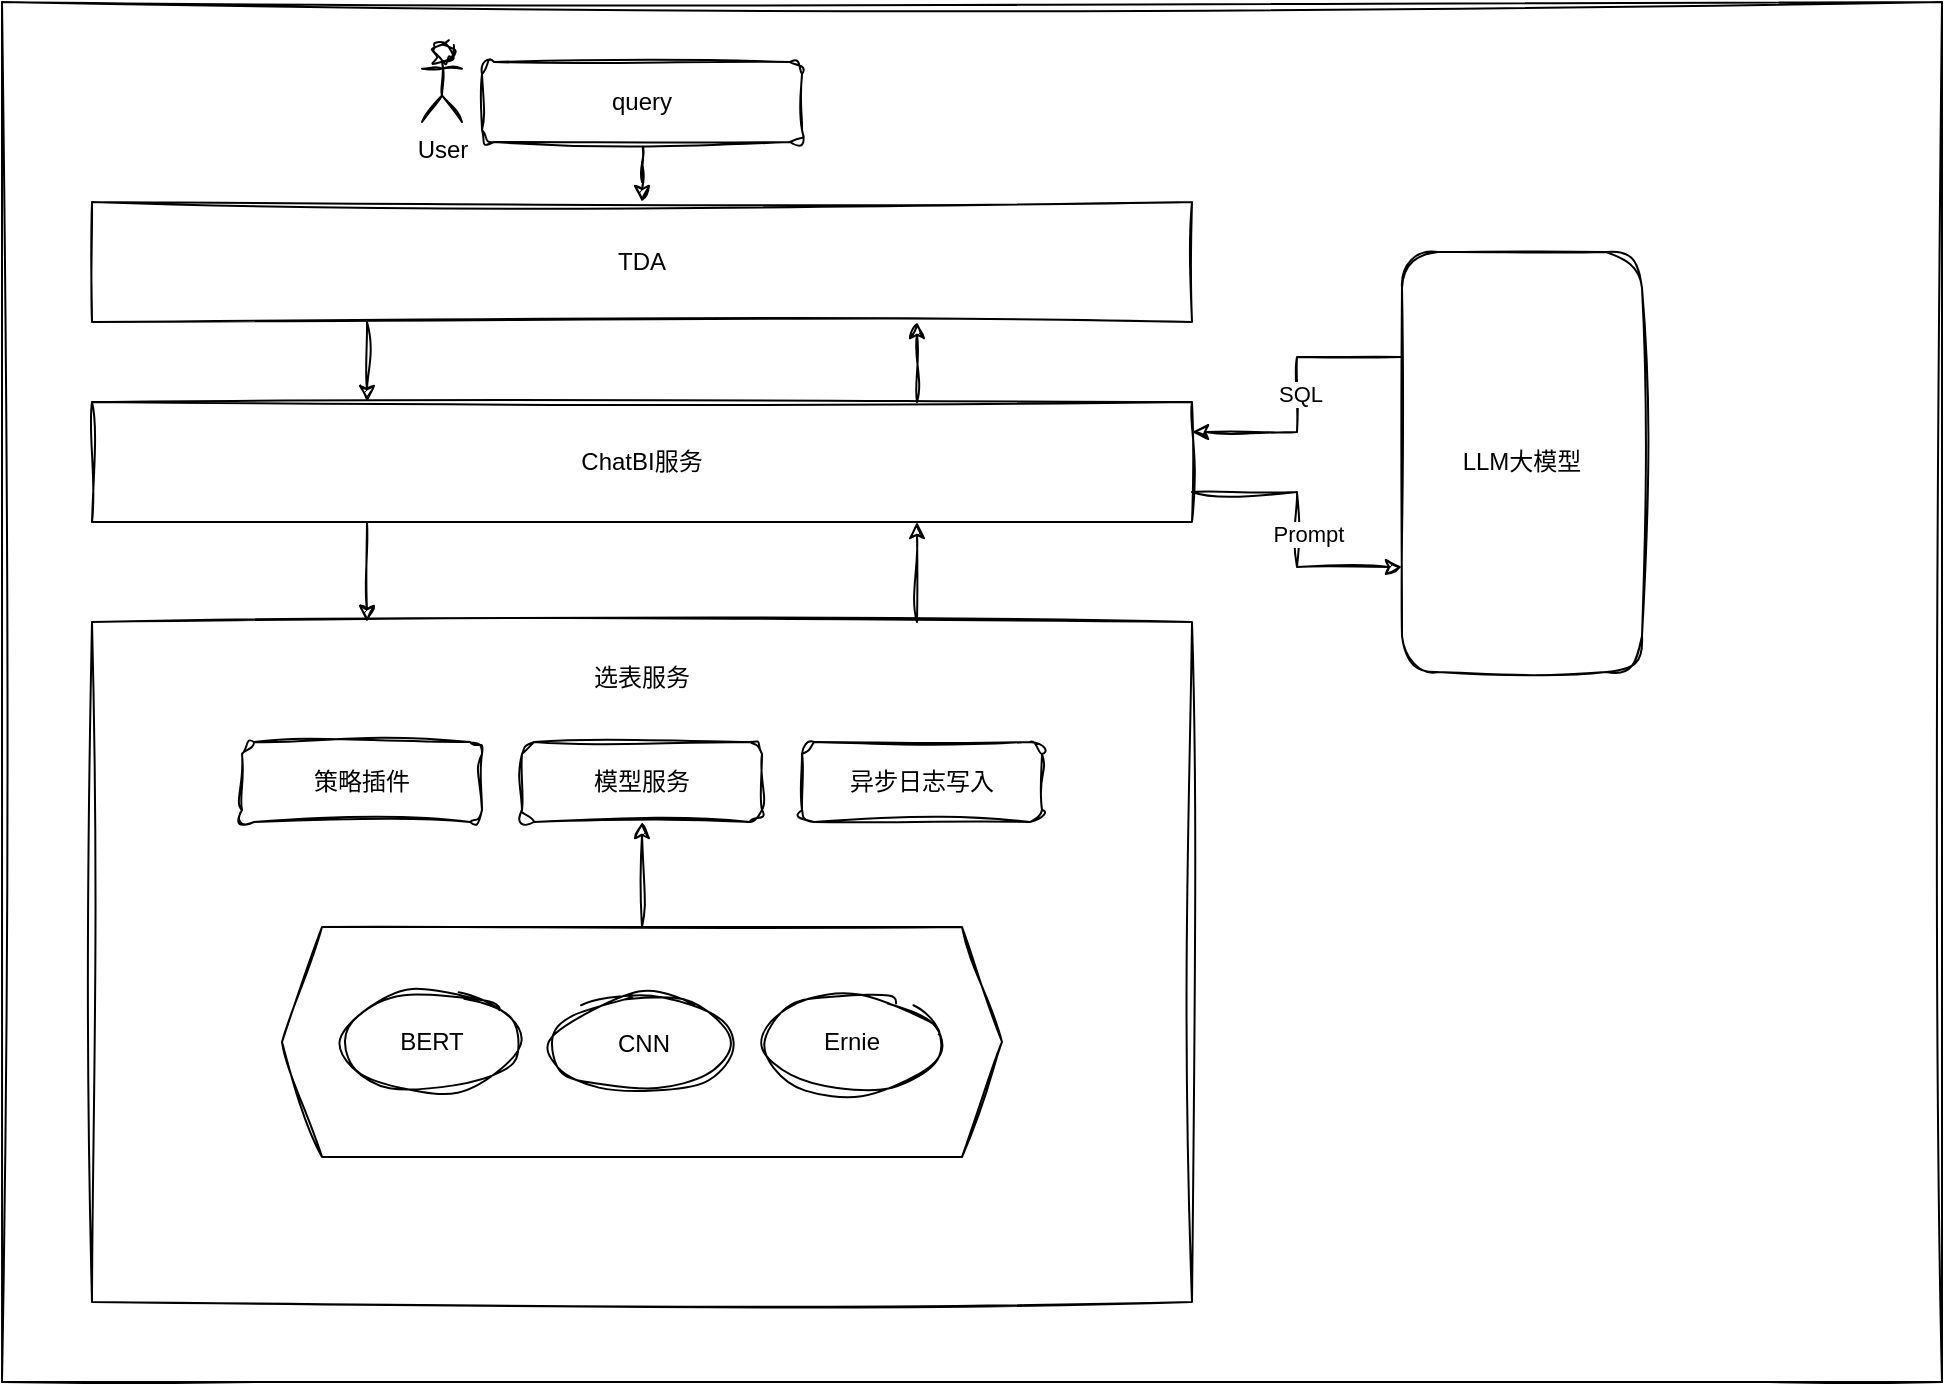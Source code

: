 <mxfile version="24.0.1" type="github">
  <diagram id="C5RBs43oDa-KdzZeNtuy" name="Page-1">
    <mxGraphModel dx="1434" dy="761" grid="1" gridSize="10" guides="1" tooltips="1" connect="1" arrows="1" fold="1" page="1" pageScale="1" pageWidth="827" pageHeight="1169" math="0" shadow="0">
      <root>
        <mxCell id="WIyWlLk6GJQsqaUBKTNV-0" />
        <mxCell id="WIyWlLk6GJQsqaUBKTNV-1" parent="WIyWlLk6GJQsqaUBKTNV-0" />
        <mxCell id="ebe6CAPBfRJyWC64Laac-6" value="" style="rounded=0;whiteSpace=wrap;html=1;sketch=1;hachureGap=4;jiggle=2;curveFitting=1;" vertex="1" parent="WIyWlLk6GJQsqaUBKTNV-1">
          <mxGeometry x="70" width="970" height="690" as="geometry" />
        </mxCell>
        <mxCell id="QnterGlmtUt3-5TKs0jL-2" style="edgeStyle=orthogonalEdgeStyle;rounded=0;sketch=1;hachureGap=4;jiggle=2;curveFitting=1;orthogonalLoop=1;jettySize=auto;html=1;exitX=0.5;exitY=1;exitDx=0;exitDy=0;" parent="WIyWlLk6GJQsqaUBKTNV-1" source="WIyWlLk6GJQsqaUBKTNV-3" target="QnterGlmtUt3-5TKs0jL-0" edge="1">
          <mxGeometry relative="1" as="geometry" />
        </mxCell>
        <mxCell id="WIyWlLk6GJQsqaUBKTNV-3" value="query" style="rounded=1;whiteSpace=wrap;html=1;fontSize=12;glass=0;strokeWidth=1;shadow=0;sketch=1;curveFitting=1;jiggle=2;" parent="WIyWlLk6GJQsqaUBKTNV-1" vertex="1">
          <mxGeometry x="310" y="30" width="160" height="40" as="geometry" />
        </mxCell>
        <mxCell id="QnterGlmtUt3-5TKs0jL-0" value="TDA" style="rounded=0;whiteSpace=wrap;html=1;sketch=1;hachureGap=4;jiggle=2;curveFitting=1;" parent="WIyWlLk6GJQsqaUBKTNV-1" vertex="1">
          <mxGeometry x="115" y="100" width="550" height="60" as="geometry" />
        </mxCell>
        <mxCell id="ebe6CAPBfRJyWC64Laac-16" style="edgeStyle=orthogonalEdgeStyle;rounded=0;sketch=1;hachureGap=4;jiggle=2;curveFitting=1;orthogonalLoop=1;jettySize=auto;html=1;exitX=1;exitY=0.75;exitDx=0;exitDy=0;entryX=0;entryY=0.75;entryDx=0;entryDy=0;" edge="1" parent="WIyWlLk6GJQsqaUBKTNV-1" source="QnterGlmtUt3-5TKs0jL-4" target="ebe6CAPBfRJyWC64Laac-14">
          <mxGeometry relative="1" as="geometry" />
        </mxCell>
        <mxCell id="ebe6CAPBfRJyWC64Laac-18" value="Prompt" style="edgeLabel;html=1;align=center;verticalAlign=middle;resizable=0;points=[];sketch=1;hachureGap=4;jiggle=2;curveFitting=1;" vertex="1" connectable="0" parent="ebe6CAPBfRJyWC64Laac-16">
          <mxGeometry x="0.03" y="5" relative="1" as="geometry">
            <mxPoint as="offset" />
          </mxGeometry>
        </mxCell>
        <mxCell id="QnterGlmtUt3-5TKs0jL-4" value="ChatBI服务" style="rounded=0;whiteSpace=wrap;html=1;sketch=1;hachureGap=4;jiggle=2;curveFitting=1;" parent="WIyWlLk6GJQsqaUBKTNV-1" vertex="1">
          <mxGeometry x="115" y="200" width="550" height="60" as="geometry" />
        </mxCell>
        <mxCell id="QnterGlmtUt3-5TKs0jL-6" value="&lt;div&gt;&lt;br&gt;&lt;/div&gt;选表服务" style="rounded=0;whiteSpace=wrap;html=1;sketch=1;hachureGap=4;jiggle=2;curveFitting=1;align=center;glass=0;shadow=0;textShadow=0;horizontal=1;verticalAlign=top;" parent="WIyWlLk6GJQsqaUBKTNV-1" vertex="1">
          <mxGeometry x="115" y="310" width="550" height="340" as="geometry" />
        </mxCell>
        <mxCell id="QnterGlmtUt3-5TKs0jL-9" style="edgeStyle=orthogonalEdgeStyle;rounded=0;sketch=1;hachureGap=4;jiggle=2;curveFitting=1;orthogonalLoop=1;jettySize=auto;html=1;exitX=0.75;exitY=0;exitDx=0;exitDy=0;entryX=0.75;entryY=1;entryDx=0;entryDy=0;" parent="WIyWlLk6GJQsqaUBKTNV-1" source="QnterGlmtUt3-5TKs0jL-4" target="QnterGlmtUt3-5TKs0jL-0" edge="1">
          <mxGeometry relative="1" as="geometry" />
        </mxCell>
        <mxCell id="QnterGlmtUt3-5TKs0jL-5" style="edgeStyle=orthogonalEdgeStyle;rounded=0;sketch=1;hachureGap=4;jiggle=2;curveFitting=1;orthogonalLoop=1;jettySize=auto;html=1;exitX=0.25;exitY=1;exitDx=0;exitDy=0;entryX=0.25;entryY=0;entryDx=0;entryDy=0;" parent="WIyWlLk6GJQsqaUBKTNV-1" source="QnterGlmtUt3-5TKs0jL-0" target="QnterGlmtUt3-5TKs0jL-4" edge="1">
          <mxGeometry relative="1" as="geometry" />
        </mxCell>
        <mxCell id="QnterGlmtUt3-5TKs0jL-8" style="edgeStyle=orthogonalEdgeStyle;rounded=0;sketch=1;hachureGap=4;jiggle=2;curveFitting=1;orthogonalLoop=1;jettySize=auto;html=1;exitX=0.75;exitY=0;exitDx=0;exitDy=0;entryX=0.75;entryY=1;entryDx=0;entryDy=0;" parent="WIyWlLk6GJQsqaUBKTNV-1" source="QnterGlmtUt3-5TKs0jL-6" target="QnterGlmtUt3-5TKs0jL-4" edge="1">
          <mxGeometry relative="1" as="geometry" />
        </mxCell>
        <mxCell id="QnterGlmtUt3-5TKs0jL-7" style="edgeStyle=orthogonalEdgeStyle;rounded=0;sketch=1;hachureGap=4;jiggle=2;curveFitting=1;orthogonalLoop=1;jettySize=auto;html=1;exitX=0.25;exitY=1;exitDx=0;exitDy=0;entryX=0.25;entryY=0;entryDx=0;entryDy=0;" parent="WIyWlLk6GJQsqaUBKTNV-1" source="QnterGlmtUt3-5TKs0jL-4" target="QnterGlmtUt3-5TKs0jL-6" edge="1">
          <mxGeometry relative="1" as="geometry" />
        </mxCell>
        <mxCell id="QnterGlmtUt3-5TKs0jL-11" value="User" style="shape=umlActor;verticalLabelPosition=bottom;verticalAlign=top;html=1;outlineConnect=0;sketch=1;hachureGap=4;jiggle=2;curveFitting=1;" parent="WIyWlLk6GJQsqaUBKTNV-1" vertex="1">
          <mxGeometry x="280" y="20" width="20" height="40" as="geometry" />
        </mxCell>
        <mxCell id="ebe6CAPBfRJyWC64Laac-0" value="模型服务" style="rounded=1;whiteSpace=wrap;html=1;sketch=1;hachureGap=4;jiggle=2;curveFitting=1;" vertex="1" parent="WIyWlLk6GJQsqaUBKTNV-1">
          <mxGeometry x="330" y="370" width="120" height="40" as="geometry" />
        </mxCell>
        <mxCell id="ebe6CAPBfRJyWC64Laac-2" value="策略插件" style="rounded=1;whiteSpace=wrap;html=1;sketch=1;hachureGap=4;jiggle=2;curveFitting=1;" vertex="1" parent="WIyWlLk6GJQsqaUBKTNV-1">
          <mxGeometry x="190" y="370" width="120" height="40" as="geometry" />
        </mxCell>
        <mxCell id="ebe6CAPBfRJyWC64Laac-3" value="异步日志写入" style="rounded=1;whiteSpace=wrap;html=1;sketch=1;hachureGap=4;jiggle=2;curveFitting=1;" vertex="1" parent="WIyWlLk6GJQsqaUBKTNV-1">
          <mxGeometry x="470" y="370" width="120" height="40" as="geometry" />
        </mxCell>
        <mxCell id="ebe6CAPBfRJyWC64Laac-17" style="edgeStyle=orthogonalEdgeStyle;rounded=0;sketch=1;hachureGap=4;jiggle=2;curveFitting=1;orthogonalLoop=1;jettySize=auto;html=1;exitX=0;exitY=0.25;exitDx=0;exitDy=0;entryX=1;entryY=0.25;entryDx=0;entryDy=0;" edge="1" parent="WIyWlLk6GJQsqaUBKTNV-1" source="ebe6CAPBfRJyWC64Laac-14" target="QnterGlmtUt3-5TKs0jL-4">
          <mxGeometry relative="1" as="geometry" />
        </mxCell>
        <mxCell id="ebe6CAPBfRJyWC64Laac-19" value="SQL" style="edgeLabel;html=1;align=center;verticalAlign=middle;resizable=0;points=[];sketch=1;hachureGap=4;jiggle=2;curveFitting=1;" vertex="1" connectable="0" parent="ebe6CAPBfRJyWC64Laac-17">
          <mxGeometry x="-0.008" y="1" relative="1" as="geometry">
            <mxPoint as="offset" />
          </mxGeometry>
        </mxCell>
        <mxCell id="ebe6CAPBfRJyWC64Laac-14" value="LLM大模型" style="rounded=1;whiteSpace=wrap;html=1;sketch=1;hachureGap=4;jiggle=2;curveFitting=1;" vertex="1" parent="WIyWlLk6GJQsqaUBKTNV-1">
          <mxGeometry x="770" y="125" width="120" height="210" as="geometry" />
        </mxCell>
        <mxCell id="ebe6CAPBfRJyWC64Laac-28" value="" style="edgeStyle=orthogonalEdgeStyle;rounded=0;sketch=1;hachureGap=4;jiggle=2;curveFitting=1;orthogonalLoop=1;jettySize=auto;html=1;" edge="1" parent="WIyWlLk6GJQsqaUBKTNV-1" source="ebe6CAPBfRJyWC64Laac-20" target="ebe6CAPBfRJyWC64Laac-0">
          <mxGeometry relative="1" as="geometry" />
        </mxCell>
        <mxCell id="ebe6CAPBfRJyWC64Laac-20" value="" style="shape=hexagon;perimeter=hexagonPerimeter2;whiteSpace=wrap;html=1;fixedSize=1;sketch=1;hachureGap=4;jiggle=2;curveFitting=1;" vertex="1" parent="WIyWlLk6GJQsqaUBKTNV-1">
          <mxGeometry x="210" y="462.5" width="360" height="115" as="geometry" />
        </mxCell>
        <mxCell id="ebe6CAPBfRJyWC64Laac-23" value="BERT" style="ellipse;whiteSpace=wrap;html=1;sketch=1;hachureGap=4;jiggle=2;curveFitting=1;" vertex="1" parent="WIyWlLk6GJQsqaUBKTNV-1">
          <mxGeometry x="240" y="495" width="90" height="50" as="geometry" />
        </mxCell>
        <mxCell id="ebe6CAPBfRJyWC64Laac-25" value="CNN" style="ellipse;whiteSpace=wrap;html=1;sketch=1;hachureGap=4;jiggle=2;curveFitting=1;" vertex="1" parent="WIyWlLk6GJQsqaUBKTNV-1">
          <mxGeometry x="346" y="496" width="90" height="50" as="geometry" />
        </mxCell>
        <mxCell id="ebe6CAPBfRJyWC64Laac-26" value="Ernie" style="ellipse;whiteSpace=wrap;html=1;sketch=1;hachureGap=4;jiggle=2;curveFitting=1;" vertex="1" parent="WIyWlLk6GJQsqaUBKTNV-1">
          <mxGeometry x="450" y="495" width="90" height="50" as="geometry" />
        </mxCell>
      </root>
    </mxGraphModel>
  </diagram>
</mxfile>
